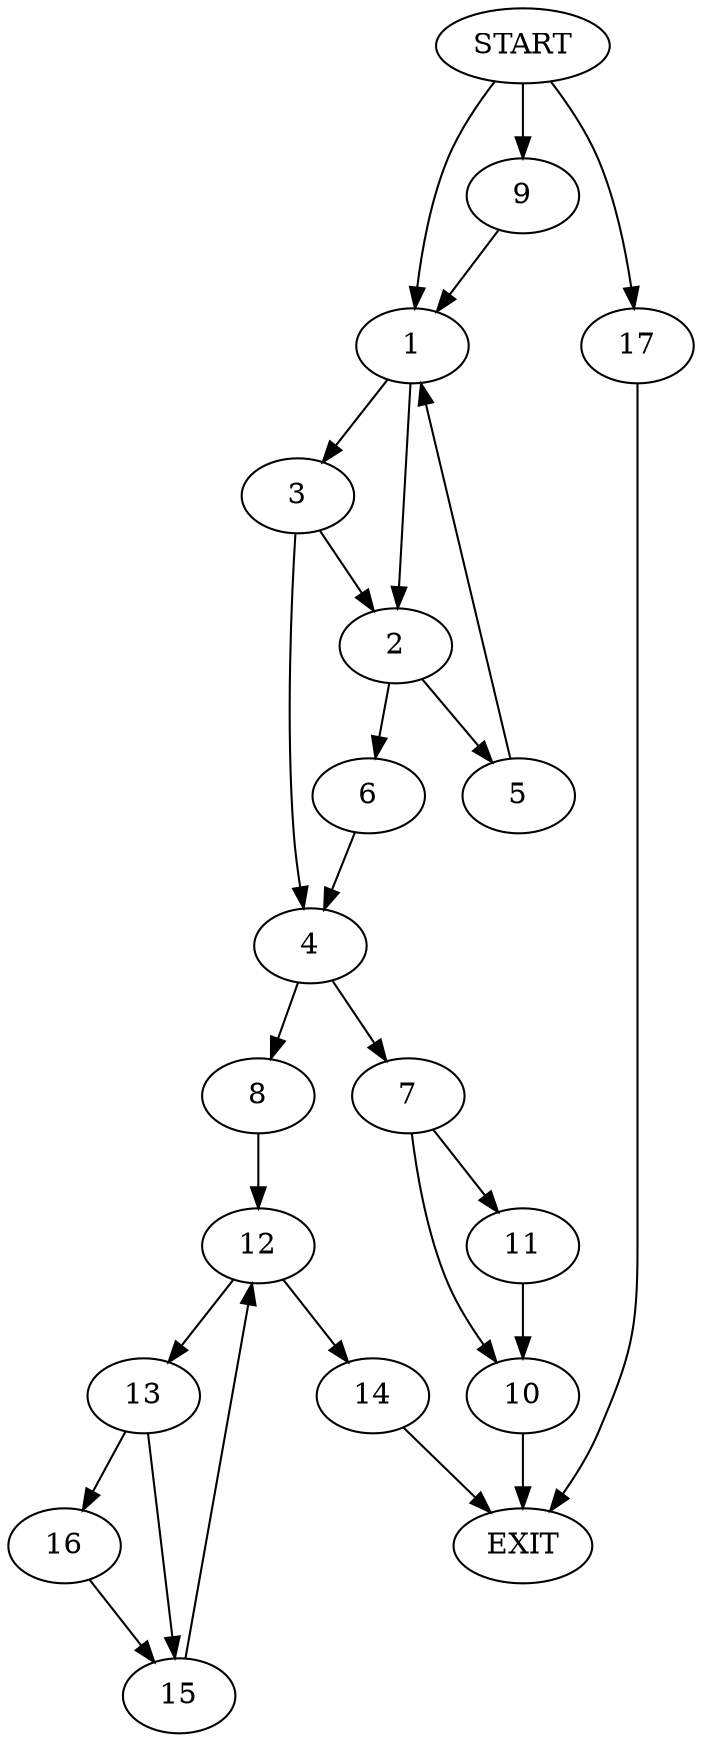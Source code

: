 digraph {
0 [label="START"]
18 [label="EXIT"]
0 -> 1
1 -> 2
1 -> 3
3 -> 4
3 -> 2
2 -> 5
2 -> 6
4 -> 7
4 -> 8
5 -> 1
6 -> 4
0 -> 9
9 -> 1
7 -> 10
7 -> 11
8 -> 12
12 -> 13
12 -> 14
14 -> 18
13 -> 15
13 -> 16
15 -> 12
16 -> 15
0 -> 17
17 -> 18
11 -> 10
10 -> 18
}
